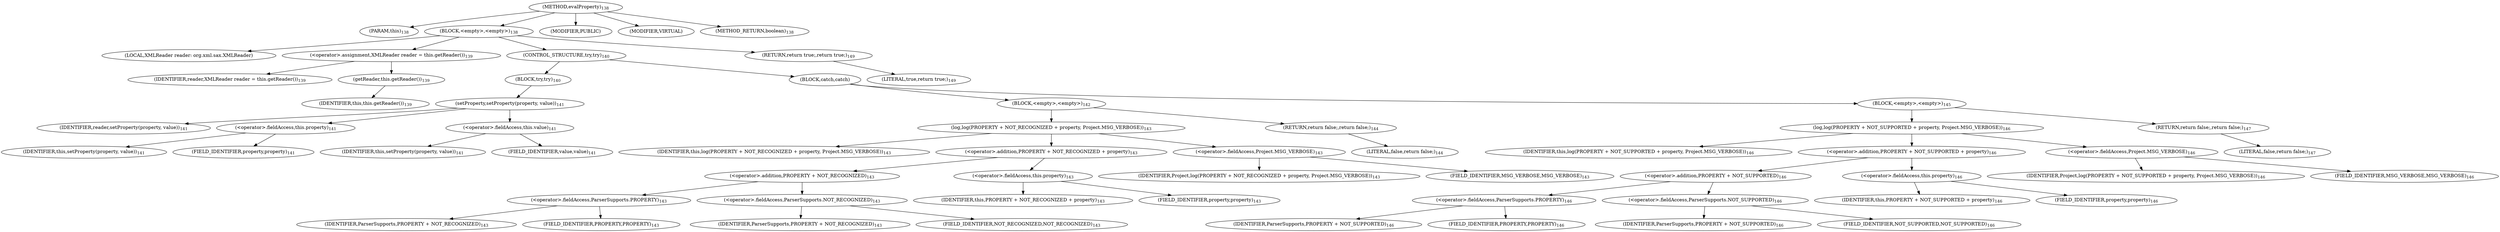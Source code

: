 digraph "evalProperty" {  
"256" [label = <(METHOD,evalProperty)<SUB>138</SUB>> ]
"17" [label = <(PARAM,this)<SUB>138</SUB>> ]
"257" [label = <(BLOCK,&lt;empty&gt;,&lt;empty&gt;)<SUB>138</SUB>> ]
"258" [label = <(LOCAL,XMLReader reader: org.xml.sax.XMLReader)> ]
"259" [label = <(&lt;operator&gt;.assignment,XMLReader reader = this.getReader())<SUB>139</SUB>> ]
"260" [label = <(IDENTIFIER,reader,XMLReader reader = this.getReader())<SUB>139</SUB>> ]
"261" [label = <(getReader,this.getReader())<SUB>139</SUB>> ]
"16" [label = <(IDENTIFIER,this,this.getReader())<SUB>139</SUB>> ]
"262" [label = <(CONTROL_STRUCTURE,try,try)<SUB>140</SUB>> ]
"263" [label = <(BLOCK,try,try)<SUB>140</SUB>> ]
"264" [label = <(setProperty,setProperty(property, value))<SUB>141</SUB>> ]
"265" [label = <(IDENTIFIER,reader,setProperty(property, value))<SUB>141</SUB>> ]
"266" [label = <(&lt;operator&gt;.fieldAccess,this.property)<SUB>141</SUB>> ]
"267" [label = <(IDENTIFIER,this,setProperty(property, value))<SUB>141</SUB>> ]
"268" [label = <(FIELD_IDENTIFIER,property,property)<SUB>141</SUB>> ]
"269" [label = <(&lt;operator&gt;.fieldAccess,this.value)<SUB>141</SUB>> ]
"270" [label = <(IDENTIFIER,this,setProperty(property, value))<SUB>141</SUB>> ]
"271" [label = <(FIELD_IDENTIFIER,value,value)<SUB>141</SUB>> ]
"272" [label = <(BLOCK,catch,catch)> ]
"273" [label = <(BLOCK,&lt;empty&gt;,&lt;empty&gt;)<SUB>142</SUB>> ]
"274" [label = <(log,log(PROPERTY + NOT_RECOGNIZED + property, Project.MSG_VERBOSE))<SUB>143</SUB>> ]
"18" [label = <(IDENTIFIER,this,log(PROPERTY + NOT_RECOGNIZED + property, Project.MSG_VERBOSE))<SUB>143</SUB>> ]
"275" [label = <(&lt;operator&gt;.addition,PROPERTY + NOT_RECOGNIZED + property)<SUB>143</SUB>> ]
"276" [label = <(&lt;operator&gt;.addition,PROPERTY + NOT_RECOGNIZED)<SUB>143</SUB>> ]
"277" [label = <(&lt;operator&gt;.fieldAccess,ParserSupports.PROPERTY)<SUB>143</SUB>> ]
"278" [label = <(IDENTIFIER,ParserSupports,PROPERTY + NOT_RECOGNIZED)<SUB>143</SUB>> ]
"279" [label = <(FIELD_IDENTIFIER,PROPERTY,PROPERTY)<SUB>143</SUB>> ]
"280" [label = <(&lt;operator&gt;.fieldAccess,ParserSupports.NOT_RECOGNIZED)<SUB>143</SUB>> ]
"281" [label = <(IDENTIFIER,ParserSupports,PROPERTY + NOT_RECOGNIZED)<SUB>143</SUB>> ]
"282" [label = <(FIELD_IDENTIFIER,NOT_RECOGNIZED,NOT_RECOGNIZED)<SUB>143</SUB>> ]
"283" [label = <(&lt;operator&gt;.fieldAccess,this.property)<SUB>143</SUB>> ]
"284" [label = <(IDENTIFIER,this,PROPERTY + NOT_RECOGNIZED + property)<SUB>143</SUB>> ]
"285" [label = <(FIELD_IDENTIFIER,property,property)<SUB>143</SUB>> ]
"286" [label = <(&lt;operator&gt;.fieldAccess,Project.MSG_VERBOSE)<SUB>143</SUB>> ]
"287" [label = <(IDENTIFIER,Project,log(PROPERTY + NOT_RECOGNIZED + property, Project.MSG_VERBOSE))<SUB>143</SUB>> ]
"288" [label = <(FIELD_IDENTIFIER,MSG_VERBOSE,MSG_VERBOSE)<SUB>143</SUB>> ]
"289" [label = <(RETURN,return false;,return false;)<SUB>144</SUB>> ]
"290" [label = <(LITERAL,false,return false;)<SUB>144</SUB>> ]
"291" [label = <(BLOCK,&lt;empty&gt;,&lt;empty&gt;)<SUB>145</SUB>> ]
"292" [label = <(log,log(PROPERTY + NOT_SUPPORTED + property, Project.MSG_VERBOSE))<SUB>146</SUB>> ]
"19" [label = <(IDENTIFIER,this,log(PROPERTY + NOT_SUPPORTED + property, Project.MSG_VERBOSE))<SUB>146</SUB>> ]
"293" [label = <(&lt;operator&gt;.addition,PROPERTY + NOT_SUPPORTED + property)<SUB>146</SUB>> ]
"294" [label = <(&lt;operator&gt;.addition,PROPERTY + NOT_SUPPORTED)<SUB>146</SUB>> ]
"295" [label = <(&lt;operator&gt;.fieldAccess,ParserSupports.PROPERTY)<SUB>146</SUB>> ]
"296" [label = <(IDENTIFIER,ParserSupports,PROPERTY + NOT_SUPPORTED)<SUB>146</SUB>> ]
"297" [label = <(FIELD_IDENTIFIER,PROPERTY,PROPERTY)<SUB>146</SUB>> ]
"298" [label = <(&lt;operator&gt;.fieldAccess,ParserSupports.NOT_SUPPORTED)<SUB>146</SUB>> ]
"299" [label = <(IDENTIFIER,ParserSupports,PROPERTY + NOT_SUPPORTED)<SUB>146</SUB>> ]
"300" [label = <(FIELD_IDENTIFIER,NOT_SUPPORTED,NOT_SUPPORTED)<SUB>146</SUB>> ]
"301" [label = <(&lt;operator&gt;.fieldAccess,this.property)<SUB>146</SUB>> ]
"302" [label = <(IDENTIFIER,this,PROPERTY + NOT_SUPPORTED + property)<SUB>146</SUB>> ]
"303" [label = <(FIELD_IDENTIFIER,property,property)<SUB>146</SUB>> ]
"304" [label = <(&lt;operator&gt;.fieldAccess,Project.MSG_VERBOSE)<SUB>146</SUB>> ]
"305" [label = <(IDENTIFIER,Project,log(PROPERTY + NOT_SUPPORTED + property, Project.MSG_VERBOSE))<SUB>146</SUB>> ]
"306" [label = <(FIELD_IDENTIFIER,MSG_VERBOSE,MSG_VERBOSE)<SUB>146</SUB>> ]
"307" [label = <(RETURN,return false;,return false;)<SUB>147</SUB>> ]
"308" [label = <(LITERAL,false,return false;)<SUB>147</SUB>> ]
"309" [label = <(RETURN,return true;,return true;)<SUB>149</SUB>> ]
"310" [label = <(LITERAL,true,return true;)<SUB>149</SUB>> ]
"311" [label = <(MODIFIER,PUBLIC)> ]
"312" [label = <(MODIFIER,VIRTUAL)> ]
"313" [label = <(METHOD_RETURN,boolean)<SUB>138</SUB>> ]
  "256" -> "17" 
  "256" -> "257" 
  "256" -> "311" 
  "256" -> "312" 
  "256" -> "313" 
  "257" -> "258" 
  "257" -> "259" 
  "257" -> "262" 
  "257" -> "309" 
  "259" -> "260" 
  "259" -> "261" 
  "261" -> "16" 
  "262" -> "263" 
  "262" -> "272" 
  "263" -> "264" 
  "264" -> "265" 
  "264" -> "266" 
  "264" -> "269" 
  "266" -> "267" 
  "266" -> "268" 
  "269" -> "270" 
  "269" -> "271" 
  "272" -> "273" 
  "272" -> "291" 
  "273" -> "274" 
  "273" -> "289" 
  "274" -> "18" 
  "274" -> "275" 
  "274" -> "286" 
  "275" -> "276" 
  "275" -> "283" 
  "276" -> "277" 
  "276" -> "280" 
  "277" -> "278" 
  "277" -> "279" 
  "280" -> "281" 
  "280" -> "282" 
  "283" -> "284" 
  "283" -> "285" 
  "286" -> "287" 
  "286" -> "288" 
  "289" -> "290" 
  "291" -> "292" 
  "291" -> "307" 
  "292" -> "19" 
  "292" -> "293" 
  "292" -> "304" 
  "293" -> "294" 
  "293" -> "301" 
  "294" -> "295" 
  "294" -> "298" 
  "295" -> "296" 
  "295" -> "297" 
  "298" -> "299" 
  "298" -> "300" 
  "301" -> "302" 
  "301" -> "303" 
  "304" -> "305" 
  "304" -> "306" 
  "307" -> "308" 
  "309" -> "310" 
}
